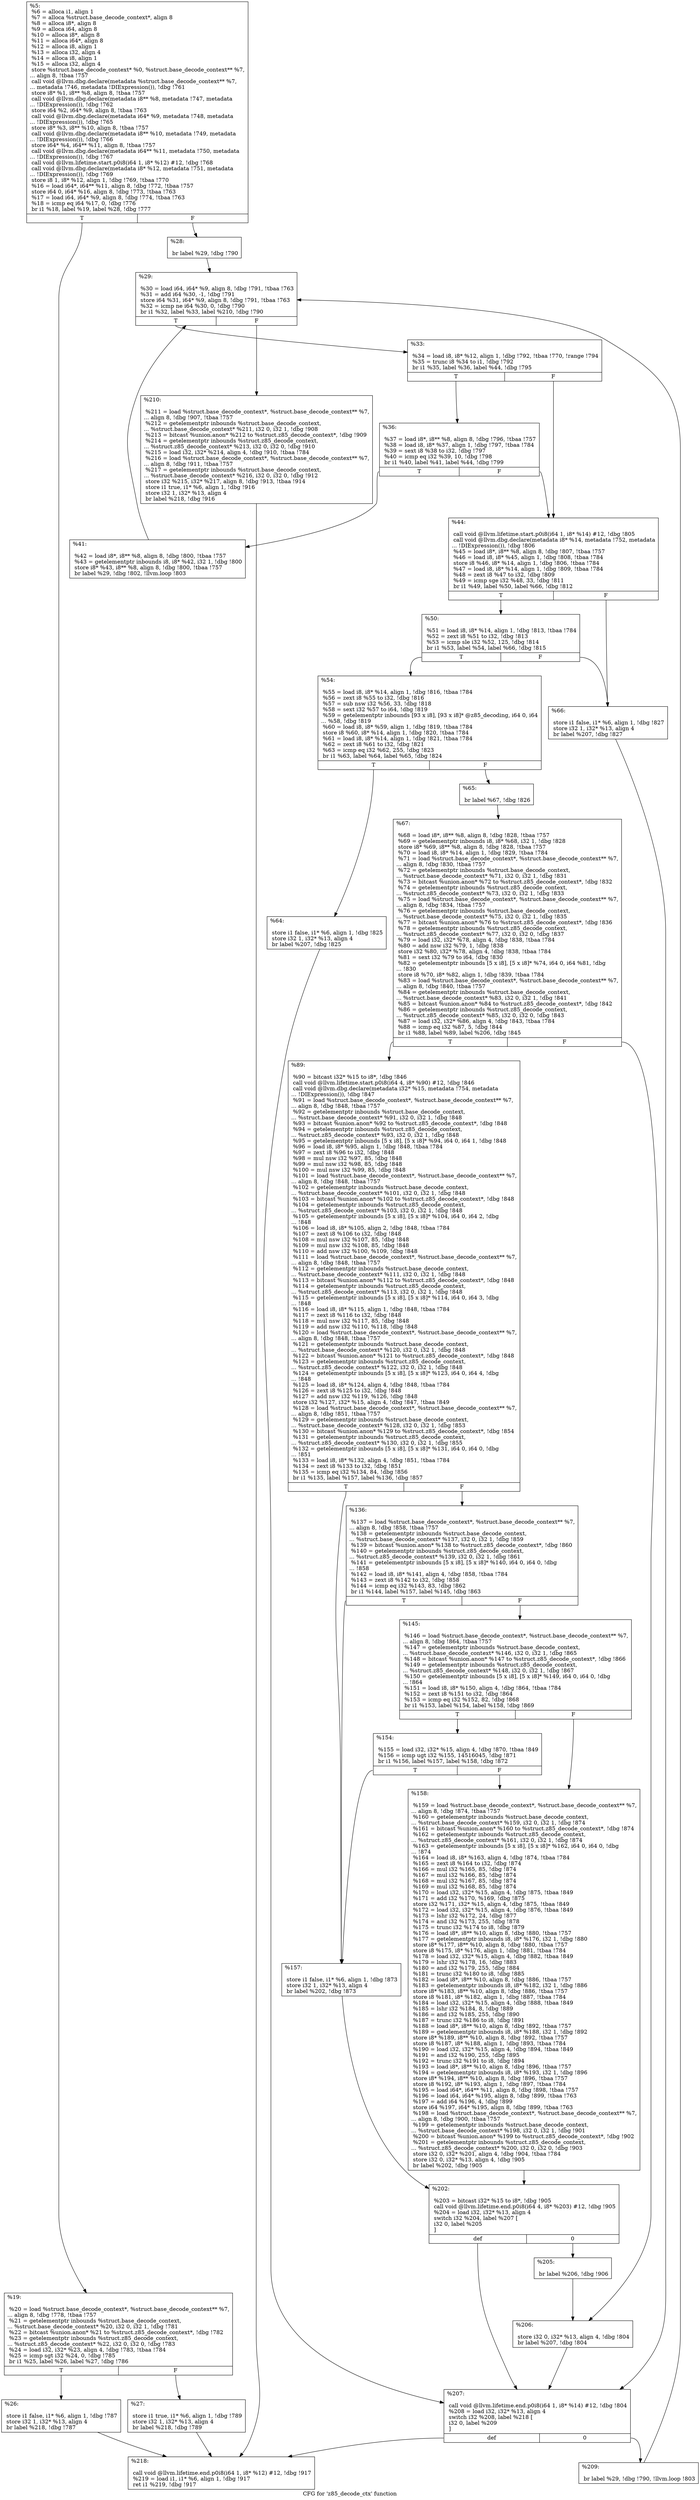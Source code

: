 digraph "CFG for 'z85_decode_ctx' function" {
	label="CFG for 'z85_decode_ctx' function";

	Node0xd9c150 [shape=record,label="{%5:\l  %6 = alloca i1, align 1\l  %7 = alloca %struct.base_decode_context*, align 8\l  %8 = alloca i8*, align 8\l  %9 = alloca i64, align 8\l  %10 = alloca i8*, align 8\l  %11 = alloca i64*, align 8\l  %12 = alloca i8, align 1\l  %13 = alloca i32, align 4\l  %14 = alloca i8, align 1\l  %15 = alloca i32, align 4\l  store %struct.base_decode_context* %0, %struct.base_decode_context** %7,\l... align 8, !tbaa !757\l  call void @llvm.dbg.declare(metadata %struct.base_decode_context** %7,\l... metadata !746, metadata !DIExpression()), !dbg !761\l  store i8* %1, i8** %8, align 8, !tbaa !757\l  call void @llvm.dbg.declare(metadata i8** %8, metadata !747, metadata\l... !DIExpression()), !dbg !762\l  store i64 %2, i64* %9, align 8, !tbaa !763\l  call void @llvm.dbg.declare(metadata i64* %9, metadata !748, metadata\l... !DIExpression()), !dbg !765\l  store i8* %3, i8** %10, align 8, !tbaa !757\l  call void @llvm.dbg.declare(metadata i8** %10, metadata !749, metadata\l... !DIExpression()), !dbg !766\l  store i64* %4, i64** %11, align 8, !tbaa !757\l  call void @llvm.dbg.declare(metadata i64** %11, metadata !750, metadata\l... !DIExpression()), !dbg !767\l  call void @llvm.lifetime.start.p0i8(i64 1, i8* %12) #12, !dbg !768\l  call void @llvm.dbg.declare(metadata i8* %12, metadata !751, metadata\l... !DIExpression()), !dbg !769\l  store i8 1, i8* %12, align 1, !dbg !769, !tbaa !770\l  %16 = load i64*, i64** %11, align 8, !dbg !772, !tbaa !757\l  store i64 0, i64* %16, align 8, !dbg !773, !tbaa !763\l  %17 = load i64, i64* %9, align 8, !dbg !774, !tbaa !763\l  %18 = icmp eq i64 %17, 0, !dbg !776\l  br i1 %18, label %19, label %28, !dbg !777\l|{<s0>T|<s1>F}}"];
	Node0xd9c150:s0 -> Node0xd9ccc0;
	Node0xd9c150:s1 -> Node0xd9cdb0;
	Node0xd9ccc0 [shape=record,label="{%19:\l\l  %20 = load %struct.base_decode_context*, %struct.base_decode_context** %7,\l... align 8, !dbg !778, !tbaa !757\l  %21 = getelementptr inbounds %struct.base_decode_context,\l... %struct.base_decode_context* %20, i32 0, i32 1, !dbg !781\l  %22 = bitcast %union.anon* %21 to %struct.z85_decode_context*, !dbg !782\l  %23 = getelementptr inbounds %struct.z85_decode_context,\l... %struct.z85_decode_context* %22, i32 0, i32 0, !dbg !783\l  %24 = load i32, i32* %23, align 4, !dbg !783, !tbaa !784\l  %25 = icmp sgt i32 %24, 0, !dbg !785\l  br i1 %25, label %26, label %27, !dbg !786\l|{<s0>T|<s1>F}}"];
	Node0xd9ccc0:s0 -> Node0xd9cd10;
	Node0xd9ccc0:s1 -> Node0xd9cd60;
	Node0xd9cd10 [shape=record,label="{%26:\l\l  store i1 false, i1* %6, align 1, !dbg !787\l  store i32 1, i32* %13, align 4\l  br label %218, !dbg !787\l}"];
	Node0xd9cd10 -> Node0xd9d530;
	Node0xd9cd60 [shape=record,label="{%27:\l\l  store i1 true, i1* %6, align 1, !dbg !789\l  store i32 1, i32* %13, align 4\l  br label %218, !dbg !789\l}"];
	Node0xd9cd60 -> Node0xd9d530;
	Node0xd9cdb0 [shape=record,label="{%28:\l\l  br label %29, !dbg !790\l}"];
	Node0xd9cdb0 -> Node0xd9ce00;
	Node0xd9ce00 [shape=record,label="{%29:\l\l  %30 = load i64, i64* %9, align 8, !dbg !791, !tbaa !763\l  %31 = add i64 %30, -1, !dbg !791\l  store i64 %31, i64* %9, align 8, !dbg !791, !tbaa !763\l  %32 = icmp ne i64 %30, 0, !dbg !790\l  br i1 %32, label %33, label %210, !dbg !790\l|{<s0>T|<s1>F}}"];
	Node0xd9ce00:s0 -> Node0xd9ce50;
	Node0xd9ce00:s1 -> Node0xd9d4e0;
	Node0xd9ce50 [shape=record,label="{%33:\l\l  %34 = load i8, i8* %12, align 1, !dbg !792, !tbaa !770, !range !794\l  %35 = trunc i8 %34 to i1, !dbg !792\l  br i1 %35, label %36, label %44, !dbg !795\l|{<s0>T|<s1>F}}"];
	Node0xd9ce50:s0 -> Node0xd9cea0;
	Node0xd9ce50:s1 -> Node0xd9cf40;
	Node0xd9cea0 [shape=record,label="{%36:\l\l  %37 = load i8*, i8** %8, align 8, !dbg !796, !tbaa !757\l  %38 = load i8, i8* %37, align 1, !dbg !797, !tbaa !784\l  %39 = sext i8 %38 to i32, !dbg !797\l  %40 = icmp eq i32 %39, 10, !dbg !798\l  br i1 %40, label %41, label %44, !dbg !799\l|{<s0>T|<s1>F}}"];
	Node0xd9cea0:s0 -> Node0xd9cef0;
	Node0xd9cea0:s1 -> Node0xd9cf40;
	Node0xd9cef0 [shape=record,label="{%41:\l\l  %42 = load i8*, i8** %8, align 8, !dbg !800, !tbaa !757\l  %43 = getelementptr inbounds i8, i8* %42, i32 1, !dbg !800\l  store i8* %43, i8** %8, align 8, !dbg !800, !tbaa !757\l  br label %29, !dbg !802, !llvm.loop !803\l}"];
	Node0xd9cef0 -> Node0xd9ce00;
	Node0xd9cf40 [shape=record,label="{%44:\l\l  call void @llvm.lifetime.start.p0i8(i64 1, i8* %14) #12, !dbg !805\l  call void @llvm.dbg.declare(metadata i8* %14, metadata !752, metadata\l... !DIExpression()), !dbg !806\l  %45 = load i8*, i8** %8, align 8, !dbg !807, !tbaa !757\l  %46 = load i8, i8* %45, align 1, !dbg !808, !tbaa !784\l  store i8 %46, i8* %14, align 1, !dbg !806, !tbaa !784\l  %47 = load i8, i8* %14, align 1, !dbg !809, !tbaa !784\l  %48 = zext i8 %47 to i32, !dbg !809\l  %49 = icmp sge i32 %48, 33, !dbg !811\l  br i1 %49, label %50, label %66, !dbg !812\l|{<s0>T|<s1>F}}"];
	Node0xd9cf40:s0 -> Node0xd9cf90;
	Node0xd9cf40:s1 -> Node0xd9d0d0;
	Node0xd9cf90 [shape=record,label="{%50:\l\l  %51 = load i8, i8* %14, align 1, !dbg !813, !tbaa !784\l  %52 = zext i8 %51 to i32, !dbg !813\l  %53 = icmp sle i32 %52, 125, !dbg !814\l  br i1 %53, label %54, label %66, !dbg !815\l|{<s0>T|<s1>F}}"];
	Node0xd9cf90:s0 -> Node0xd9cfe0;
	Node0xd9cf90:s1 -> Node0xd9d0d0;
	Node0xd9cfe0 [shape=record,label="{%54:\l\l  %55 = load i8, i8* %14, align 1, !dbg !816, !tbaa !784\l  %56 = zext i8 %55 to i32, !dbg !816\l  %57 = sub nsw i32 %56, 33, !dbg !818\l  %58 = sext i32 %57 to i64, !dbg !819\l  %59 = getelementptr inbounds [93 x i8], [93 x i8]* @z85_decoding, i64 0, i64\l... %58, !dbg !819\l  %60 = load i8, i8* %59, align 1, !dbg !819, !tbaa !784\l  store i8 %60, i8* %14, align 1, !dbg !820, !tbaa !784\l  %61 = load i8, i8* %14, align 1, !dbg !821, !tbaa !784\l  %62 = zext i8 %61 to i32, !dbg !821\l  %63 = icmp eq i32 %62, 255, !dbg !823\l  br i1 %63, label %64, label %65, !dbg !824\l|{<s0>T|<s1>F}}"];
	Node0xd9cfe0:s0 -> Node0xd9d030;
	Node0xd9cfe0:s1 -> Node0xd9d080;
	Node0xd9d030 [shape=record,label="{%64:\l\l  store i1 false, i1* %6, align 1, !dbg !825\l  store i32 1, i32* %13, align 4\l  br label %207, !dbg !825\l}"];
	Node0xd9d030 -> Node0xd9d440;
	Node0xd9d080 [shape=record,label="{%65:\l\l  br label %67, !dbg !826\l}"];
	Node0xd9d080 -> Node0xd9d120;
	Node0xd9d0d0 [shape=record,label="{%66:\l\l  store i1 false, i1* %6, align 1, !dbg !827\l  store i32 1, i32* %13, align 4\l  br label %207, !dbg !827\l}"];
	Node0xd9d0d0 -> Node0xd9d440;
	Node0xd9d120 [shape=record,label="{%67:\l\l  %68 = load i8*, i8** %8, align 8, !dbg !828, !tbaa !757\l  %69 = getelementptr inbounds i8, i8* %68, i32 1, !dbg !828\l  store i8* %69, i8** %8, align 8, !dbg !828, !tbaa !757\l  %70 = load i8, i8* %14, align 1, !dbg !829, !tbaa !784\l  %71 = load %struct.base_decode_context*, %struct.base_decode_context** %7,\l... align 8, !dbg !830, !tbaa !757\l  %72 = getelementptr inbounds %struct.base_decode_context,\l... %struct.base_decode_context* %71, i32 0, i32 1, !dbg !831\l  %73 = bitcast %union.anon* %72 to %struct.z85_decode_context*, !dbg !832\l  %74 = getelementptr inbounds %struct.z85_decode_context,\l... %struct.z85_decode_context* %73, i32 0, i32 1, !dbg !833\l  %75 = load %struct.base_decode_context*, %struct.base_decode_context** %7,\l... align 8, !dbg !834, !tbaa !757\l  %76 = getelementptr inbounds %struct.base_decode_context,\l... %struct.base_decode_context* %75, i32 0, i32 1, !dbg !835\l  %77 = bitcast %union.anon* %76 to %struct.z85_decode_context*, !dbg !836\l  %78 = getelementptr inbounds %struct.z85_decode_context,\l... %struct.z85_decode_context* %77, i32 0, i32 0, !dbg !837\l  %79 = load i32, i32* %78, align 4, !dbg !838, !tbaa !784\l  %80 = add nsw i32 %79, 1, !dbg !838\l  store i32 %80, i32* %78, align 4, !dbg !838, !tbaa !784\l  %81 = sext i32 %79 to i64, !dbg !830\l  %82 = getelementptr inbounds [5 x i8], [5 x i8]* %74, i64 0, i64 %81, !dbg\l... !830\l  store i8 %70, i8* %82, align 1, !dbg !839, !tbaa !784\l  %83 = load %struct.base_decode_context*, %struct.base_decode_context** %7,\l... align 8, !dbg !840, !tbaa !757\l  %84 = getelementptr inbounds %struct.base_decode_context,\l... %struct.base_decode_context* %83, i32 0, i32 1, !dbg !841\l  %85 = bitcast %union.anon* %84 to %struct.z85_decode_context*, !dbg !842\l  %86 = getelementptr inbounds %struct.z85_decode_context,\l... %struct.z85_decode_context* %85, i32 0, i32 0, !dbg !843\l  %87 = load i32, i32* %86, align 4, !dbg !843, !tbaa !784\l  %88 = icmp eq i32 %87, 5, !dbg !844\l  br i1 %88, label %89, label %206, !dbg !845\l|{<s0>T|<s1>F}}"];
	Node0xd9d120:s0 -> Node0xd9d170;
	Node0xd9d120:s1 -> Node0xd9d3f0;
	Node0xd9d170 [shape=record,label="{%89:\l\l  %90 = bitcast i32* %15 to i8*, !dbg !846\l  call void @llvm.lifetime.start.p0i8(i64 4, i8* %90) #12, !dbg !846\l  call void @llvm.dbg.declare(metadata i32* %15, metadata !754, metadata\l... !DIExpression()), !dbg !847\l  %91 = load %struct.base_decode_context*, %struct.base_decode_context** %7,\l... align 8, !dbg !848, !tbaa !757\l  %92 = getelementptr inbounds %struct.base_decode_context,\l... %struct.base_decode_context* %91, i32 0, i32 1, !dbg !848\l  %93 = bitcast %union.anon* %92 to %struct.z85_decode_context*, !dbg !848\l  %94 = getelementptr inbounds %struct.z85_decode_context,\l... %struct.z85_decode_context* %93, i32 0, i32 1, !dbg !848\l  %95 = getelementptr inbounds [5 x i8], [5 x i8]* %94, i64 0, i64 1, !dbg !848\l  %96 = load i8, i8* %95, align 1, !dbg !848, !tbaa !784\l  %97 = zext i8 %96 to i32, !dbg !848\l  %98 = mul nsw i32 %97, 85, !dbg !848\l  %99 = mul nsw i32 %98, 85, !dbg !848\l  %100 = mul nsw i32 %99, 85, !dbg !848\l  %101 = load %struct.base_decode_context*, %struct.base_decode_context** %7,\l... align 8, !dbg !848, !tbaa !757\l  %102 = getelementptr inbounds %struct.base_decode_context,\l... %struct.base_decode_context* %101, i32 0, i32 1, !dbg !848\l  %103 = bitcast %union.anon* %102 to %struct.z85_decode_context*, !dbg !848\l  %104 = getelementptr inbounds %struct.z85_decode_context,\l... %struct.z85_decode_context* %103, i32 0, i32 1, !dbg !848\l  %105 = getelementptr inbounds [5 x i8], [5 x i8]* %104, i64 0, i64 2, !dbg\l... !848\l  %106 = load i8, i8* %105, align 2, !dbg !848, !tbaa !784\l  %107 = zext i8 %106 to i32, !dbg !848\l  %108 = mul nsw i32 %107, 85, !dbg !848\l  %109 = mul nsw i32 %108, 85, !dbg !848\l  %110 = add nsw i32 %100, %109, !dbg !848\l  %111 = load %struct.base_decode_context*, %struct.base_decode_context** %7,\l... align 8, !dbg !848, !tbaa !757\l  %112 = getelementptr inbounds %struct.base_decode_context,\l... %struct.base_decode_context* %111, i32 0, i32 1, !dbg !848\l  %113 = bitcast %union.anon* %112 to %struct.z85_decode_context*, !dbg !848\l  %114 = getelementptr inbounds %struct.z85_decode_context,\l... %struct.z85_decode_context* %113, i32 0, i32 1, !dbg !848\l  %115 = getelementptr inbounds [5 x i8], [5 x i8]* %114, i64 0, i64 3, !dbg\l... !848\l  %116 = load i8, i8* %115, align 1, !dbg !848, !tbaa !784\l  %117 = zext i8 %116 to i32, !dbg !848\l  %118 = mul nsw i32 %117, 85, !dbg !848\l  %119 = add nsw i32 %110, %118, !dbg !848\l  %120 = load %struct.base_decode_context*, %struct.base_decode_context** %7,\l... align 8, !dbg !848, !tbaa !757\l  %121 = getelementptr inbounds %struct.base_decode_context,\l... %struct.base_decode_context* %120, i32 0, i32 1, !dbg !848\l  %122 = bitcast %union.anon* %121 to %struct.z85_decode_context*, !dbg !848\l  %123 = getelementptr inbounds %struct.z85_decode_context,\l... %struct.z85_decode_context* %122, i32 0, i32 1, !dbg !848\l  %124 = getelementptr inbounds [5 x i8], [5 x i8]* %123, i64 0, i64 4, !dbg\l... !848\l  %125 = load i8, i8* %124, align 4, !dbg !848, !tbaa !784\l  %126 = zext i8 %125 to i32, !dbg !848\l  %127 = add nsw i32 %119, %126, !dbg !848\l  store i32 %127, i32* %15, align 4, !dbg !847, !tbaa !849\l  %128 = load %struct.base_decode_context*, %struct.base_decode_context** %7,\l... align 8, !dbg !851, !tbaa !757\l  %129 = getelementptr inbounds %struct.base_decode_context,\l... %struct.base_decode_context* %128, i32 0, i32 1, !dbg !853\l  %130 = bitcast %union.anon* %129 to %struct.z85_decode_context*, !dbg !854\l  %131 = getelementptr inbounds %struct.z85_decode_context,\l... %struct.z85_decode_context* %130, i32 0, i32 1, !dbg !855\l  %132 = getelementptr inbounds [5 x i8], [5 x i8]* %131, i64 0, i64 0, !dbg\l... !851\l  %133 = load i8, i8* %132, align 4, !dbg !851, !tbaa !784\l  %134 = zext i8 %133 to i32, !dbg !851\l  %135 = icmp eq i32 %134, 84, !dbg !856\l  br i1 %135, label %157, label %136, !dbg !857\l|{<s0>T|<s1>F}}"];
	Node0xd9d170:s0 -> Node0xd9d2b0;
	Node0xd9d170:s1 -> Node0xd9d1c0;
	Node0xd9d1c0 [shape=record,label="{%136:\l\l  %137 = load %struct.base_decode_context*, %struct.base_decode_context** %7,\l... align 8, !dbg !858, !tbaa !757\l  %138 = getelementptr inbounds %struct.base_decode_context,\l... %struct.base_decode_context* %137, i32 0, i32 1, !dbg !859\l  %139 = bitcast %union.anon* %138 to %struct.z85_decode_context*, !dbg !860\l  %140 = getelementptr inbounds %struct.z85_decode_context,\l... %struct.z85_decode_context* %139, i32 0, i32 1, !dbg !861\l  %141 = getelementptr inbounds [5 x i8], [5 x i8]* %140, i64 0, i64 0, !dbg\l... !858\l  %142 = load i8, i8* %141, align 4, !dbg !858, !tbaa !784\l  %143 = zext i8 %142 to i32, !dbg !858\l  %144 = icmp eq i32 %143, 83, !dbg !862\l  br i1 %144, label %157, label %145, !dbg !863\l|{<s0>T|<s1>F}}"];
	Node0xd9d1c0:s0 -> Node0xd9d2b0;
	Node0xd9d1c0:s1 -> Node0xd9d210;
	Node0xd9d210 [shape=record,label="{%145:\l\l  %146 = load %struct.base_decode_context*, %struct.base_decode_context** %7,\l... align 8, !dbg !864, !tbaa !757\l  %147 = getelementptr inbounds %struct.base_decode_context,\l... %struct.base_decode_context* %146, i32 0, i32 1, !dbg !865\l  %148 = bitcast %union.anon* %147 to %struct.z85_decode_context*, !dbg !866\l  %149 = getelementptr inbounds %struct.z85_decode_context,\l... %struct.z85_decode_context* %148, i32 0, i32 1, !dbg !867\l  %150 = getelementptr inbounds [5 x i8], [5 x i8]* %149, i64 0, i64 0, !dbg\l... !864\l  %151 = load i8, i8* %150, align 4, !dbg !864, !tbaa !784\l  %152 = zext i8 %151 to i32, !dbg !864\l  %153 = icmp eq i32 %152, 82, !dbg !868\l  br i1 %153, label %154, label %158, !dbg !869\l|{<s0>T|<s1>F}}"];
	Node0xd9d210:s0 -> Node0xd9d260;
	Node0xd9d210:s1 -> Node0xd9d300;
	Node0xd9d260 [shape=record,label="{%154:\l\l  %155 = load i32, i32* %15, align 4, !dbg !870, !tbaa !849\l  %156 = icmp ugt i32 %155, 14516045, !dbg !871\l  br i1 %156, label %157, label %158, !dbg !872\l|{<s0>T|<s1>F}}"];
	Node0xd9d260:s0 -> Node0xd9d2b0;
	Node0xd9d260:s1 -> Node0xd9d300;
	Node0xd9d2b0 [shape=record,label="{%157:\l\l  store i1 false, i1* %6, align 1, !dbg !873\l  store i32 1, i32* %13, align 4\l  br label %202, !dbg !873\l}"];
	Node0xd9d2b0 -> Node0xd9d350;
	Node0xd9d300 [shape=record,label="{%158:\l\l  %159 = load %struct.base_decode_context*, %struct.base_decode_context** %7,\l... align 8, !dbg !874, !tbaa !757\l  %160 = getelementptr inbounds %struct.base_decode_context,\l... %struct.base_decode_context* %159, i32 0, i32 1, !dbg !874\l  %161 = bitcast %union.anon* %160 to %struct.z85_decode_context*, !dbg !874\l  %162 = getelementptr inbounds %struct.z85_decode_context,\l... %struct.z85_decode_context* %161, i32 0, i32 1, !dbg !874\l  %163 = getelementptr inbounds [5 x i8], [5 x i8]* %162, i64 0, i64 0, !dbg\l... !874\l  %164 = load i8, i8* %163, align 4, !dbg !874, !tbaa !784\l  %165 = zext i8 %164 to i32, !dbg !874\l  %166 = mul i32 %165, 85, !dbg !874\l  %167 = mul i32 %166, 85, !dbg !874\l  %168 = mul i32 %167, 85, !dbg !874\l  %169 = mul i32 %168, 85, !dbg !874\l  %170 = load i32, i32* %15, align 4, !dbg !875, !tbaa !849\l  %171 = add i32 %170, %169, !dbg !875\l  store i32 %171, i32* %15, align 4, !dbg !875, !tbaa !849\l  %172 = load i32, i32* %15, align 4, !dbg !876, !tbaa !849\l  %173 = lshr i32 %172, 24, !dbg !877\l  %174 = and i32 %173, 255, !dbg !878\l  %175 = trunc i32 %174 to i8, !dbg !879\l  %176 = load i8*, i8** %10, align 8, !dbg !880, !tbaa !757\l  %177 = getelementptr inbounds i8, i8* %176, i32 1, !dbg !880\l  store i8* %177, i8** %10, align 8, !dbg !880, !tbaa !757\l  store i8 %175, i8* %176, align 1, !dbg !881, !tbaa !784\l  %178 = load i32, i32* %15, align 4, !dbg !882, !tbaa !849\l  %179 = lshr i32 %178, 16, !dbg !883\l  %180 = and i32 %179, 255, !dbg !884\l  %181 = trunc i32 %180 to i8, !dbg !885\l  %182 = load i8*, i8** %10, align 8, !dbg !886, !tbaa !757\l  %183 = getelementptr inbounds i8, i8* %182, i32 1, !dbg !886\l  store i8* %183, i8** %10, align 8, !dbg !886, !tbaa !757\l  store i8 %181, i8* %182, align 1, !dbg !887, !tbaa !784\l  %184 = load i32, i32* %15, align 4, !dbg !888, !tbaa !849\l  %185 = lshr i32 %184, 8, !dbg !889\l  %186 = and i32 %185, 255, !dbg !890\l  %187 = trunc i32 %186 to i8, !dbg !891\l  %188 = load i8*, i8** %10, align 8, !dbg !892, !tbaa !757\l  %189 = getelementptr inbounds i8, i8* %188, i32 1, !dbg !892\l  store i8* %189, i8** %10, align 8, !dbg !892, !tbaa !757\l  store i8 %187, i8* %188, align 1, !dbg !893, !tbaa !784\l  %190 = load i32, i32* %15, align 4, !dbg !894, !tbaa !849\l  %191 = and i32 %190, 255, !dbg !895\l  %192 = trunc i32 %191 to i8, !dbg !894\l  %193 = load i8*, i8** %10, align 8, !dbg !896, !tbaa !757\l  %194 = getelementptr inbounds i8, i8* %193, i32 1, !dbg !896\l  store i8* %194, i8** %10, align 8, !dbg !896, !tbaa !757\l  store i8 %192, i8* %193, align 1, !dbg !897, !tbaa !784\l  %195 = load i64*, i64** %11, align 8, !dbg !898, !tbaa !757\l  %196 = load i64, i64* %195, align 8, !dbg !899, !tbaa !763\l  %197 = add i64 %196, 4, !dbg !899\l  store i64 %197, i64* %195, align 8, !dbg !899, !tbaa !763\l  %198 = load %struct.base_decode_context*, %struct.base_decode_context** %7,\l... align 8, !dbg !900, !tbaa !757\l  %199 = getelementptr inbounds %struct.base_decode_context,\l... %struct.base_decode_context* %198, i32 0, i32 1, !dbg !901\l  %200 = bitcast %union.anon* %199 to %struct.z85_decode_context*, !dbg !902\l  %201 = getelementptr inbounds %struct.z85_decode_context,\l... %struct.z85_decode_context* %200, i32 0, i32 0, !dbg !903\l  store i32 0, i32* %201, align 4, !dbg !904, !tbaa !784\l  store i32 0, i32* %13, align 4, !dbg !905\l  br label %202, !dbg !905\l}"];
	Node0xd9d300 -> Node0xd9d350;
	Node0xd9d350 [shape=record,label="{%202:\l\l  %203 = bitcast i32* %15 to i8*, !dbg !905\l  call void @llvm.lifetime.end.p0i8(i64 4, i8* %203) #12, !dbg !905\l  %204 = load i32, i32* %13, align 4\l  switch i32 %204, label %207 [\l    i32 0, label %205\l  ]\l|{<s0>def|<s1>0}}"];
	Node0xd9d350:s0 -> Node0xd9d440;
	Node0xd9d350:s1 -> Node0xd9d3a0;
	Node0xd9d3a0 [shape=record,label="{%205:\l\l  br label %206, !dbg !906\l}"];
	Node0xd9d3a0 -> Node0xd9d3f0;
	Node0xd9d3f0 [shape=record,label="{%206:\l\l  store i32 0, i32* %13, align 4, !dbg !804\l  br label %207, !dbg !804\l}"];
	Node0xd9d3f0 -> Node0xd9d440;
	Node0xd9d440 [shape=record,label="{%207:\l\l  call void @llvm.lifetime.end.p0i8(i64 1, i8* %14) #12, !dbg !804\l  %208 = load i32, i32* %13, align 4\l  switch i32 %208, label %218 [\l    i32 0, label %209\l  ]\l|{<s0>def|<s1>0}}"];
	Node0xd9d440:s0 -> Node0xd9d530;
	Node0xd9d440:s1 -> Node0xd9d490;
	Node0xd9d490 [shape=record,label="{%209:\l\l  br label %29, !dbg !790, !llvm.loop !803\l}"];
	Node0xd9d490 -> Node0xd9ce00;
	Node0xd9d4e0 [shape=record,label="{%210:\l\l  %211 = load %struct.base_decode_context*, %struct.base_decode_context** %7,\l... align 8, !dbg !907, !tbaa !757\l  %212 = getelementptr inbounds %struct.base_decode_context,\l... %struct.base_decode_context* %211, i32 0, i32 1, !dbg !908\l  %213 = bitcast %union.anon* %212 to %struct.z85_decode_context*, !dbg !909\l  %214 = getelementptr inbounds %struct.z85_decode_context,\l... %struct.z85_decode_context* %213, i32 0, i32 0, !dbg !910\l  %215 = load i32, i32* %214, align 4, !dbg !910, !tbaa !784\l  %216 = load %struct.base_decode_context*, %struct.base_decode_context** %7,\l... align 8, !dbg !911, !tbaa !757\l  %217 = getelementptr inbounds %struct.base_decode_context,\l... %struct.base_decode_context* %216, i32 0, i32 0, !dbg !912\l  store i32 %215, i32* %217, align 8, !dbg !913, !tbaa !914\l  store i1 true, i1* %6, align 1, !dbg !916\l  store i32 1, i32* %13, align 4\l  br label %218, !dbg !916\l}"];
	Node0xd9d4e0 -> Node0xd9d530;
	Node0xd9d530 [shape=record,label="{%218:\l\l  call void @llvm.lifetime.end.p0i8(i64 1, i8* %12) #12, !dbg !917\l  %219 = load i1, i1* %6, align 1, !dbg !917\l  ret i1 %219, !dbg !917\l}"];
}
